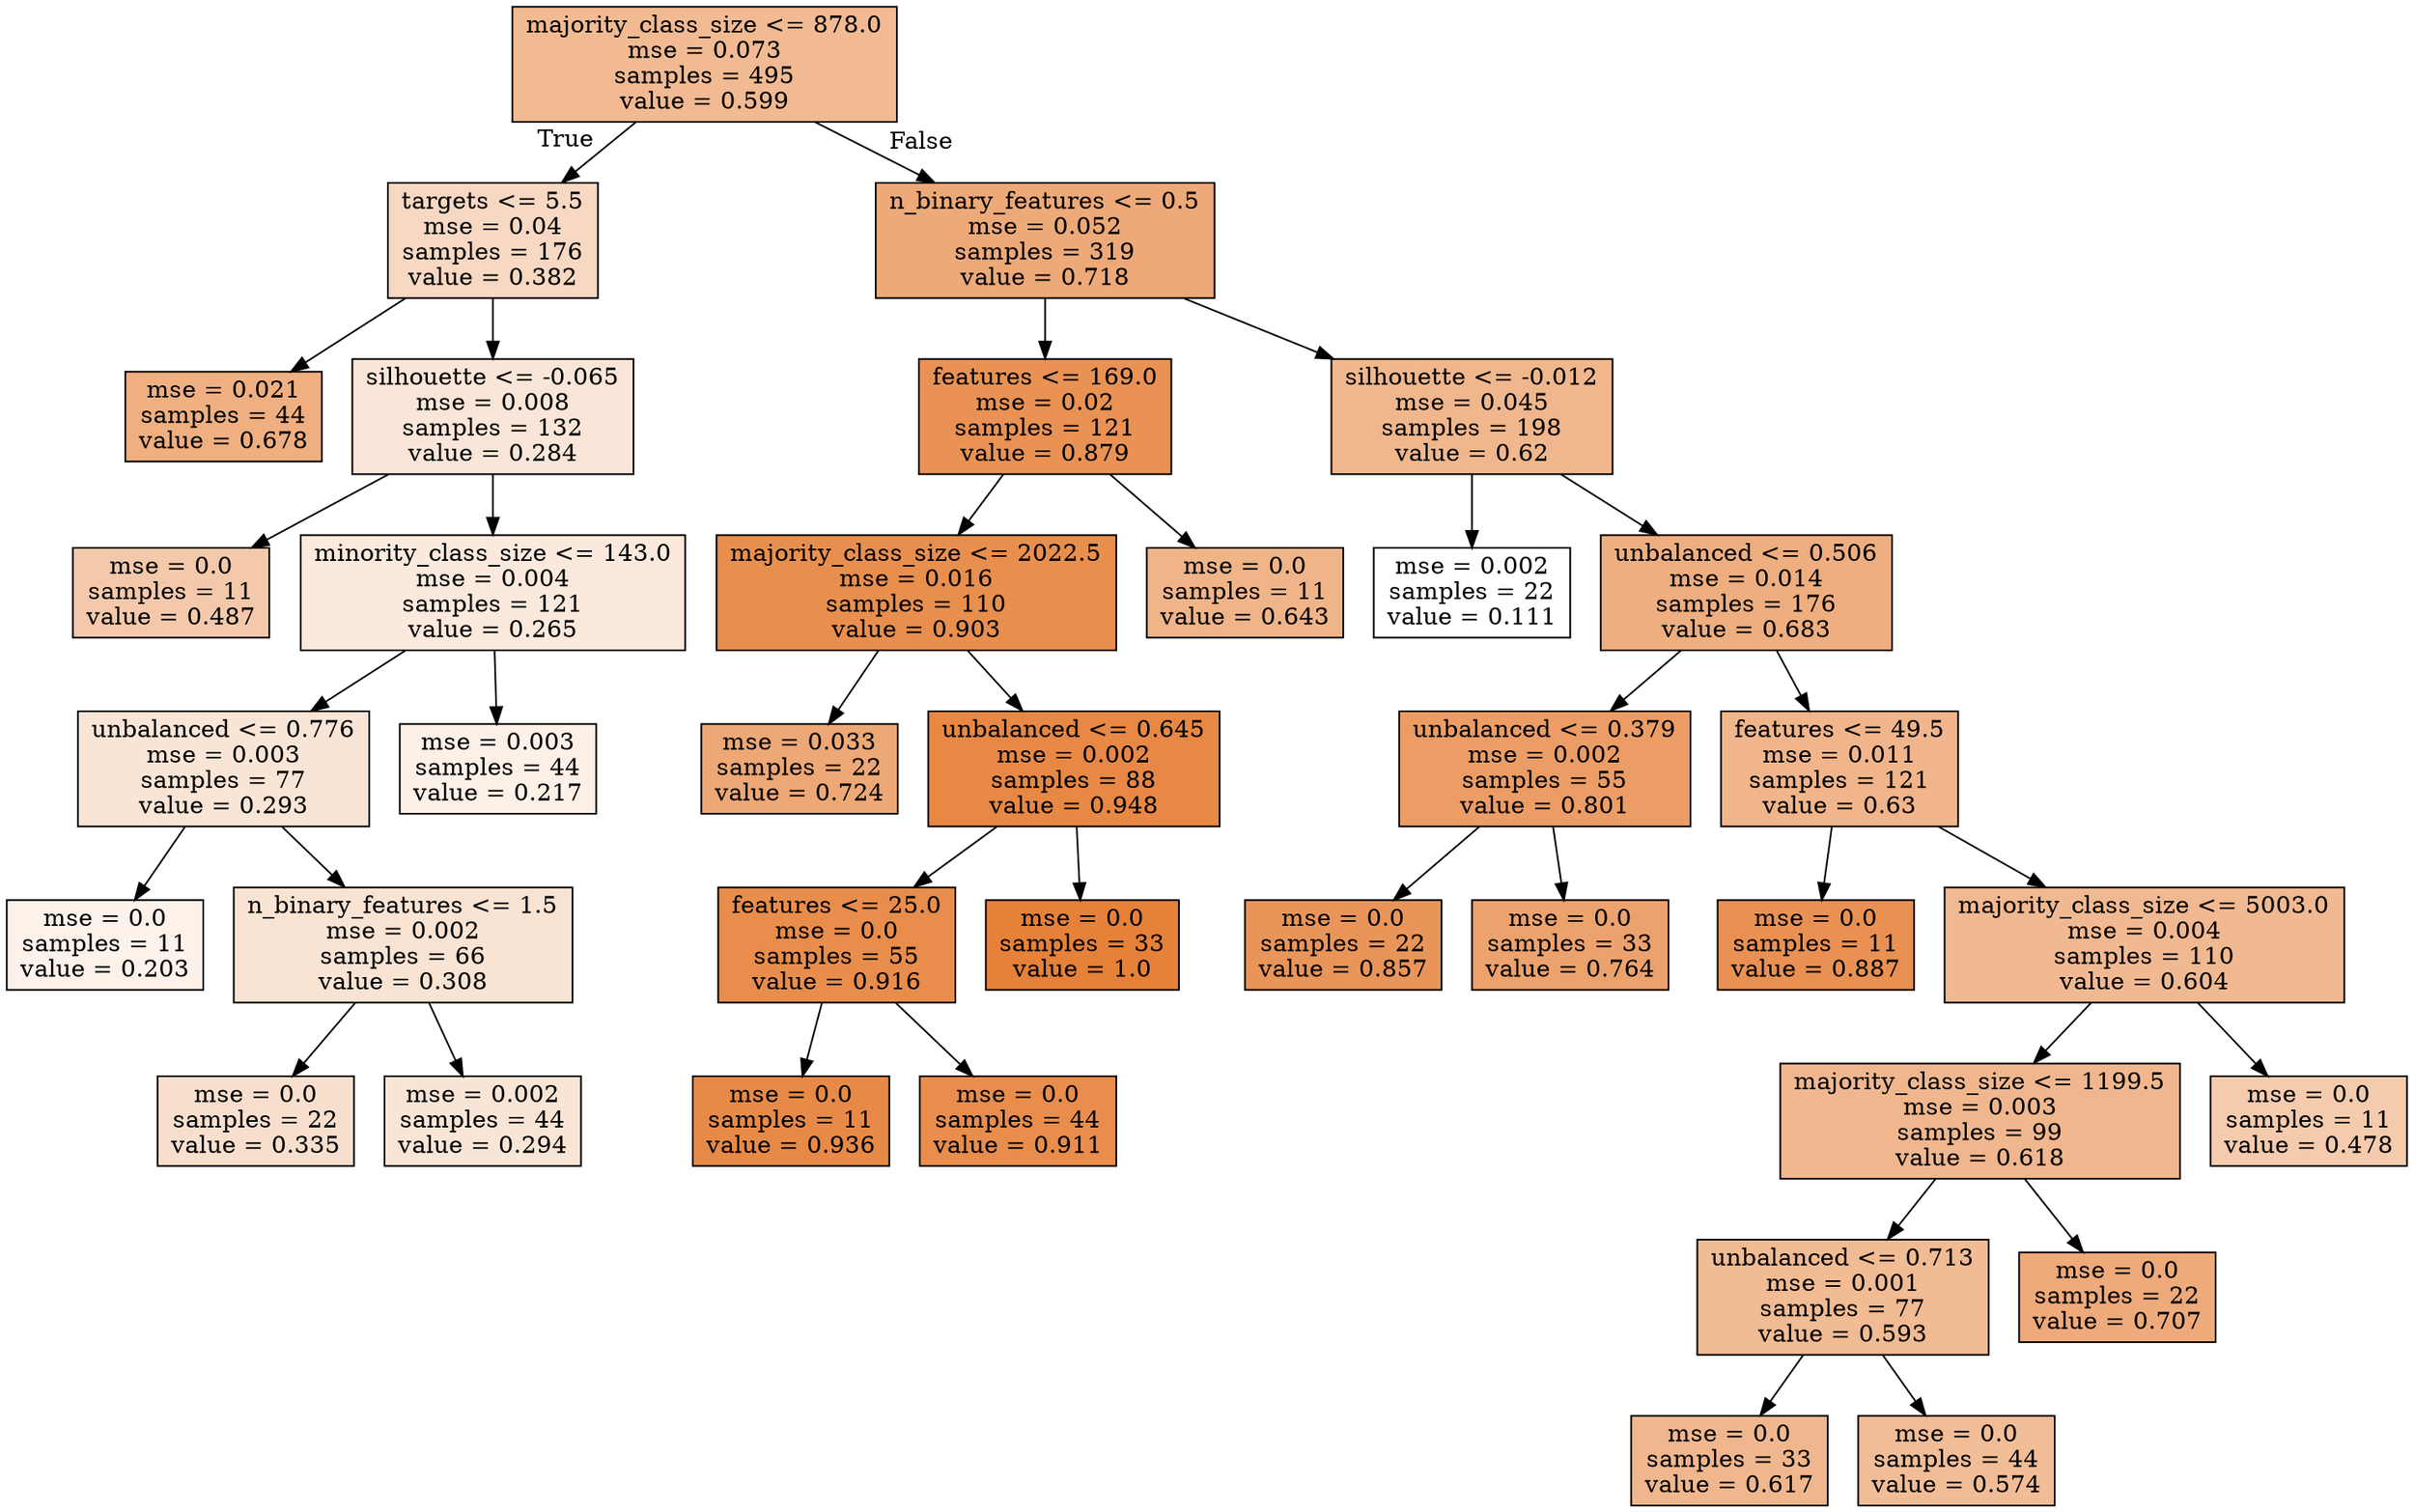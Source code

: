 digraph Tree {
node [shape=box, style="filled", color="black"] ;
0 [label="majority_class_size <= 878.0\nmse = 0.073\nsamples = 495\nvalue = 0.599", fillcolor="#e581398c"] ;
1 [label="targets <= 5.5\nmse = 0.04\nsamples = 176\nvalue = 0.382", fillcolor="#e581394e"] ;
0 -> 1 [labeldistance=2.5, labelangle=45, headlabel="True"] ;
2 [label="mse = 0.021\nsamples = 44\nvalue = 0.678", fillcolor="#e58139a2"] ;
1 -> 2 ;
3 [label="silhouette <= -0.065\nmse = 0.008\nsamples = 132\nvalue = 0.284", fillcolor="#e5813931"] ;
1 -> 3 ;
4 [label="mse = 0.0\nsamples = 11\nvalue = 0.487", fillcolor="#e581396c"] ;
3 -> 4 ;
5 [label="minority_class_size <= 143.0\nmse = 0.004\nsamples = 121\nvalue = 0.265", fillcolor="#e581392c"] ;
3 -> 5 ;
6 [label="unbalanced <= 0.776\nmse = 0.003\nsamples = 77\nvalue = 0.293", fillcolor="#e5813934"] ;
5 -> 6 ;
7 [label="mse = 0.0\nsamples = 11\nvalue = 0.203", fillcolor="#e581391a"] ;
6 -> 7 ;
8 [label="n_binary_features <= 1.5\nmse = 0.002\nsamples = 66\nvalue = 0.308", fillcolor="#e5813938"] ;
6 -> 8 ;
9 [label="mse = 0.0\nsamples = 22\nvalue = 0.335", fillcolor="#e5813940"] ;
8 -> 9 ;
10 [label="mse = 0.002\nsamples = 44\nvalue = 0.294", fillcolor="#e5813934"] ;
8 -> 10 ;
11 [label="mse = 0.003\nsamples = 44\nvalue = 0.217", fillcolor="#e581391e"] ;
5 -> 11 ;
12 [label="n_binary_features <= 0.5\nmse = 0.052\nsamples = 319\nvalue = 0.718", fillcolor="#e58139ae"] ;
0 -> 12 [labeldistance=2.5, labelangle=-45, headlabel="False"] ;
13 [label="features <= 169.0\nmse = 0.02\nsamples = 121\nvalue = 0.879", fillcolor="#e58139dc"] ;
12 -> 13 ;
14 [label="majority_class_size <= 2022.5\nmse = 0.016\nsamples = 110\nvalue = 0.903", fillcolor="#e58139e3"] ;
13 -> 14 ;
15 [label="mse = 0.033\nsamples = 22\nvalue = 0.724", fillcolor="#e58139b0"] ;
14 -> 15 ;
16 [label="unbalanced <= 0.645\nmse = 0.002\nsamples = 88\nvalue = 0.948", fillcolor="#e58139f0"] ;
14 -> 16 ;
17 [label="features <= 25.0\nmse = 0.0\nsamples = 55\nvalue = 0.916", fillcolor="#e58139e7"] ;
16 -> 17 ;
18 [label="mse = 0.0\nsamples = 11\nvalue = 0.936", fillcolor="#e58139ed"] ;
17 -> 18 ;
19 [label="mse = 0.0\nsamples = 44\nvalue = 0.911", fillcolor="#e58139e6"] ;
17 -> 19 ;
20 [label="mse = 0.0\nsamples = 33\nvalue = 1.0", fillcolor="#e58139ff"] ;
16 -> 20 ;
21 [label="mse = 0.0\nsamples = 11\nvalue = 0.643", fillcolor="#e5813998"] ;
13 -> 21 ;
22 [label="silhouette <= -0.012\nmse = 0.045\nsamples = 198\nvalue = 0.62", fillcolor="#e5813992"] ;
12 -> 22 ;
23 [label="mse = 0.002\nsamples = 22\nvalue = 0.111", fillcolor="#e5813900"] ;
22 -> 23 ;
24 [label="unbalanced <= 0.506\nmse = 0.014\nsamples = 176\nvalue = 0.683", fillcolor="#e58139a4"] ;
22 -> 24 ;
25 [label="unbalanced <= 0.379\nmse = 0.002\nsamples = 55\nvalue = 0.801", fillcolor="#e58139c6"] ;
24 -> 25 ;
26 [label="mse = 0.0\nsamples = 22\nvalue = 0.857", fillcolor="#e58139d6"] ;
25 -> 26 ;
27 [label="mse = 0.0\nsamples = 33\nvalue = 0.764", fillcolor="#e58139bb"] ;
25 -> 27 ;
28 [label="features <= 49.5\nmse = 0.011\nsamples = 121\nvalue = 0.63", fillcolor="#e5813995"] ;
24 -> 28 ;
29 [label="mse = 0.0\nsamples = 11\nvalue = 0.887", fillcolor="#e58139df"] ;
28 -> 29 ;
30 [label="majority_class_size <= 5003.0\nmse = 0.004\nsamples = 110\nvalue = 0.604", fillcolor="#e581398d"] ;
28 -> 30 ;
31 [label="majority_class_size <= 1199.5\nmse = 0.003\nsamples = 99\nvalue = 0.618", fillcolor="#e5813991"] ;
30 -> 31 ;
32 [label="unbalanced <= 0.713\nmse = 0.001\nsamples = 77\nvalue = 0.593", fillcolor="#e581398a"] ;
31 -> 32 ;
33 [label="mse = 0.0\nsamples = 33\nvalue = 0.617", fillcolor="#e5813991"] ;
32 -> 33 ;
34 [label="mse = 0.0\nsamples = 44\nvalue = 0.574", fillcolor="#e5813985"] ;
32 -> 34 ;
35 [label="mse = 0.0\nsamples = 22\nvalue = 0.707", fillcolor="#e58139ab"] ;
31 -> 35 ;
36 [label="mse = 0.0\nsamples = 11\nvalue = 0.478", fillcolor="#e5813969"] ;
30 -> 36 ;
}